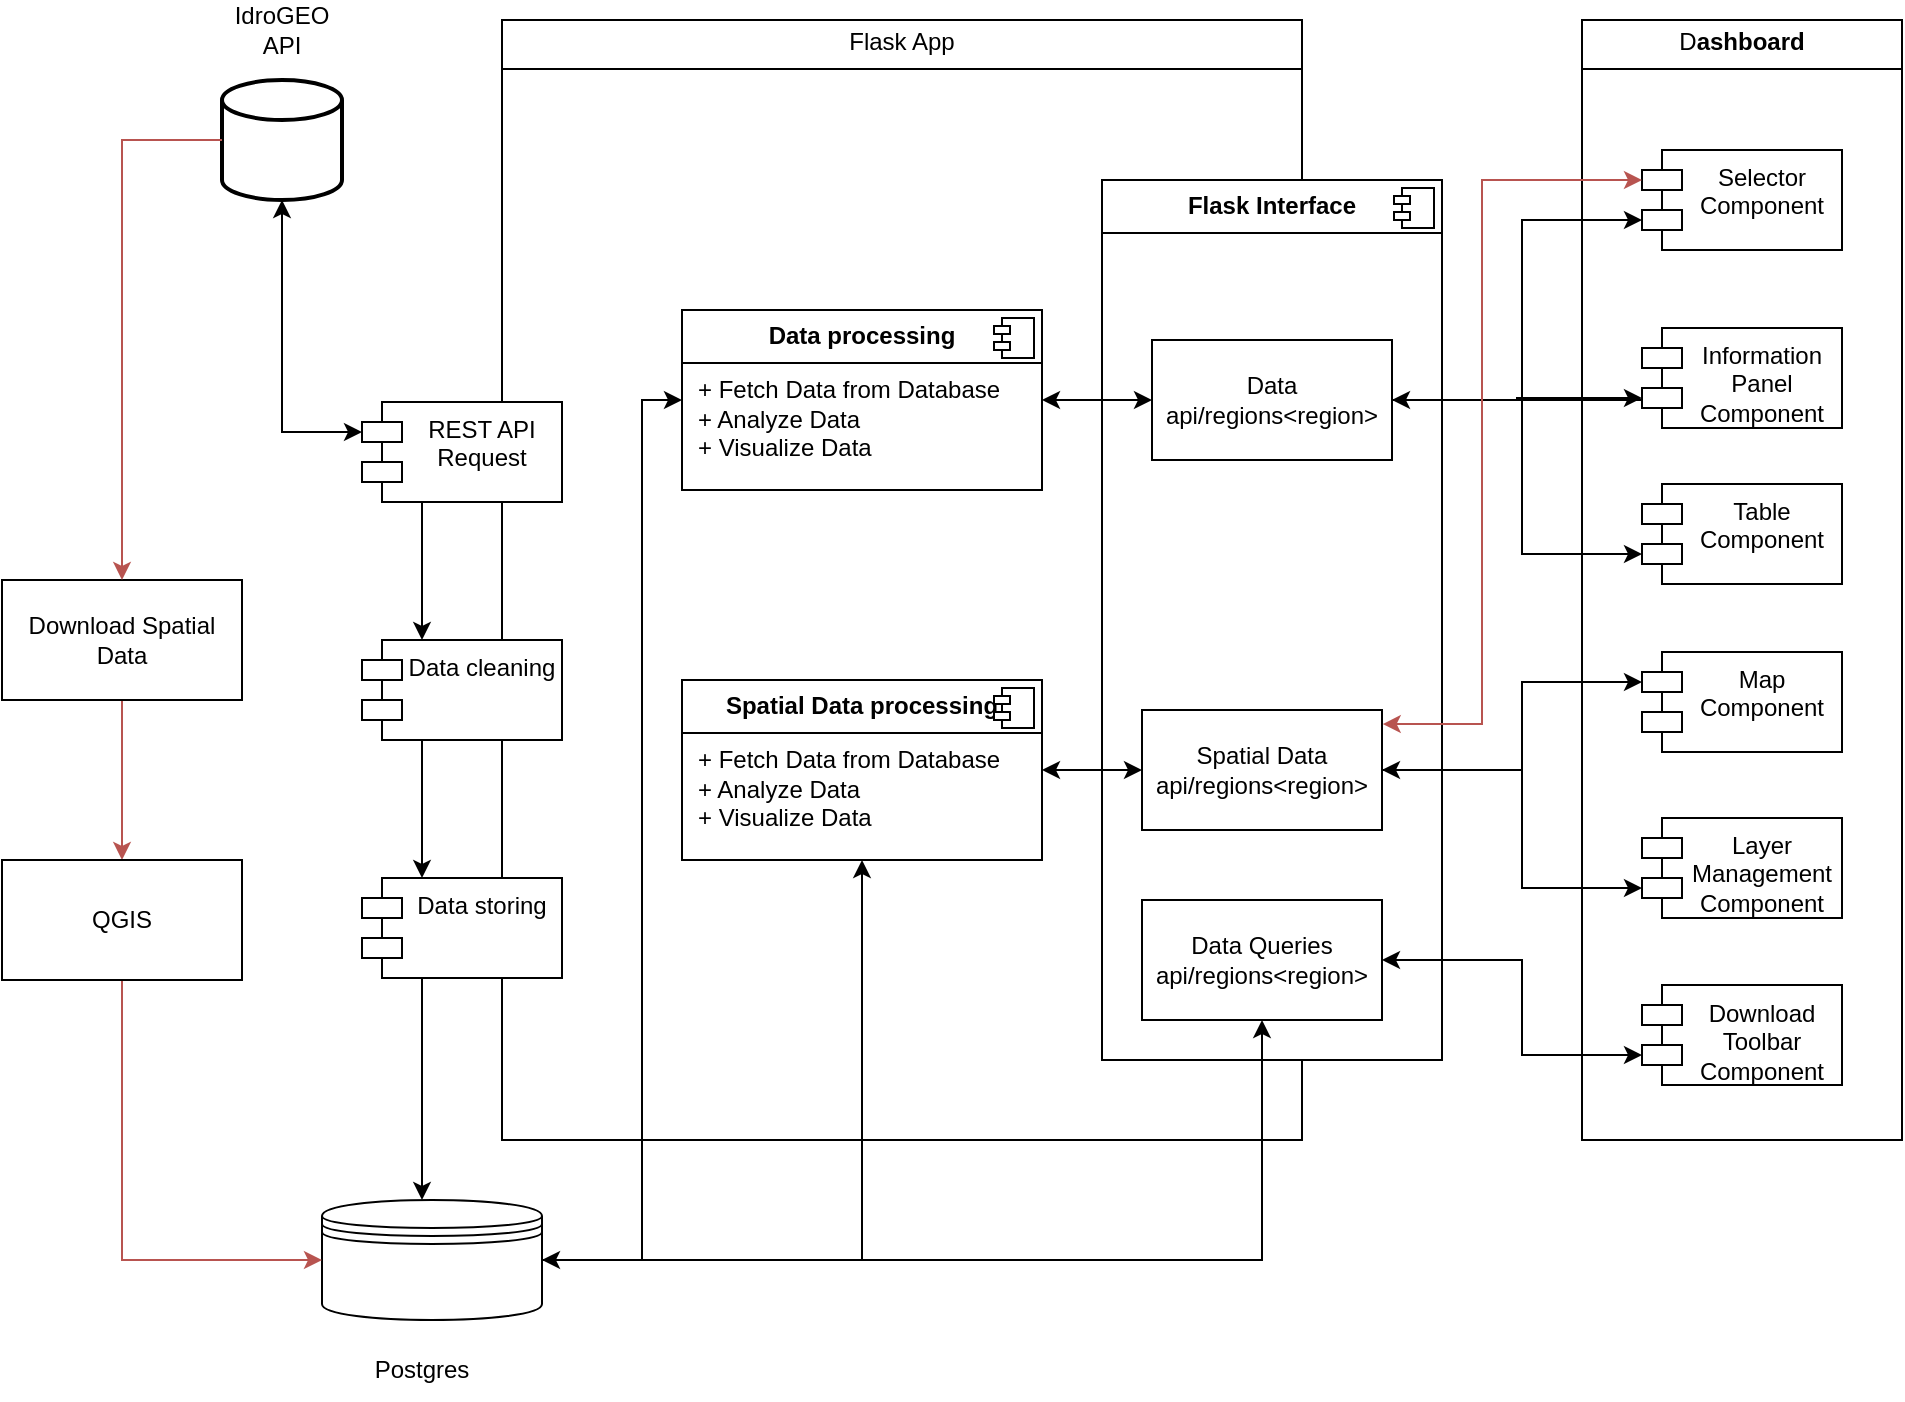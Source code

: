 <mxfile version="24.2.5" type="device">
  <diagram name="Page-1" id="a7904f86-f2b4-8e86-fa97-74104820619b">
    <mxGraphModel dx="1221" dy="717" grid="1" gridSize="10" guides="1" tooltips="1" connect="1" arrows="1" fold="1" page="1" pageScale="1" pageWidth="1100" pageHeight="850" background="none" math="0" shadow="0">
      <root>
        <mxCell id="0" />
        <mxCell id="1" parent="0" />
        <mxCell id="tvobXu7eMwczCTrJ5q9M-32" value="&lt;p style=&quot;text-align: center; margin: 4px 0px 0px;&quot;&gt;Flask App&lt;/p&gt;&lt;hr size=&quot;1&quot; style=&quot;border-style:solid;&quot;&gt;&lt;p style=&quot;margin:0px;margin-left:8px;&quot;&gt;&lt;br&gt;&lt;/p&gt;" style="verticalAlign=top;align=left;overflow=fill;html=1;whiteSpace=wrap;" parent="1" vertex="1">
          <mxGeometry x="280" y="100" width="400" height="560" as="geometry" />
        </mxCell>
        <mxCell id="tvobXu7eMwczCTrJ5q9M-31" value="&lt;p style=&quot;text-align: center; margin: 4px 0px 0px;&quot;&gt;D&lt;b style=&quot;&quot;&gt;ashboard&lt;/b&gt;&lt;/p&gt;&lt;hr size=&quot;1&quot; style=&quot;border-style:solid;&quot;&gt;&lt;p style=&quot;margin:0px;margin-left:8px;&quot;&gt;&lt;br&gt;&lt;/p&gt;" style="verticalAlign=top;align=left;overflow=fill;html=1;whiteSpace=wrap;" parent="1" vertex="1">
          <mxGeometry x="820" y="100" width="160" height="560" as="geometry" />
        </mxCell>
        <mxCell id="tvobXu7eMwczCTrJ5q9M-25" value="&lt;p style=&quot;margin:0px;margin-top:6px;text-align:center;&quot;&gt;&lt;b&gt;Flask Interface&lt;/b&gt;&lt;/p&gt;&lt;hr size=&quot;1&quot; style=&quot;border-style:solid;&quot;&gt;&lt;p style=&quot;margin:0px;margin-left:8px;&quot;&gt;&lt;br&gt;&lt;/p&gt;" style="align=left;overflow=fill;html=1;dropTarget=0;whiteSpace=wrap;" parent="1" vertex="1">
          <mxGeometry x="580" y="180" width="170" height="440" as="geometry" />
        </mxCell>
        <mxCell id="tvobXu7eMwczCTrJ5q9M-26" value="" style="shape=component;jettyWidth=8;jettyHeight=4;" parent="tvobXu7eMwczCTrJ5q9M-25" vertex="1">
          <mxGeometry x="1" width="20" height="20" relative="1" as="geometry">
            <mxPoint x="-24" y="4" as="offset" />
          </mxGeometry>
        </mxCell>
        <mxCell id="tvobXu7eMwczCTrJ5q9M-3" value="Selector Component" style="shape=module;align=left;spacingLeft=20;align=center;verticalAlign=top;whiteSpace=wrap;html=1;" parent="1" vertex="1">
          <mxGeometry x="850" y="165" width="100" height="50" as="geometry" />
        </mxCell>
        <mxCell id="tvobXu7eMwczCTrJ5q9M-56" style="edgeStyle=orthogonalEdgeStyle;rounded=0;orthogonalLoop=1;jettySize=auto;html=1;" parent="1" source="tvobXu7eMwczCTrJ5q9M-4" target="tvobXu7eMwczCTrJ5q9M-9" edge="1">
          <mxGeometry relative="1" as="geometry">
            <Array as="points">
              <mxPoint x="820" y="290" />
              <mxPoint x="820" y="290" />
            </Array>
          </mxGeometry>
        </mxCell>
        <mxCell id="tvobXu7eMwczCTrJ5q9M-4" value="Information Panel Component" style="shape=module;align=left;spacingLeft=20;align=center;verticalAlign=top;whiteSpace=wrap;html=1;" parent="1" vertex="1">
          <mxGeometry x="850" y="254" width="100" height="50" as="geometry" />
        </mxCell>
        <mxCell id="tvobXu7eMwczCTrJ5q9M-5" value="Table Component" style="shape=module;align=left;spacingLeft=20;align=center;verticalAlign=top;whiteSpace=wrap;html=1;" parent="1" vertex="1">
          <mxGeometry x="850" y="332" width="100" height="50" as="geometry" />
        </mxCell>
        <mxCell id="tvobXu7eMwczCTrJ5q9M-6" value="Map Component" style="shape=module;align=left;spacingLeft=20;align=center;verticalAlign=top;whiteSpace=wrap;html=1;" parent="1" vertex="1">
          <mxGeometry x="850" y="416" width="100" height="50" as="geometry" />
        </mxCell>
        <mxCell id="tvobXu7eMwczCTrJ5q9M-7" value="Layer Management Component" style="shape=module;align=left;spacingLeft=20;align=center;verticalAlign=top;whiteSpace=wrap;html=1;" parent="1" vertex="1">
          <mxGeometry x="850" y="499" width="100" height="50" as="geometry" />
        </mxCell>
        <mxCell id="tvobXu7eMwczCTrJ5q9M-8" value="Download Toolbar Component" style="shape=module;align=left;spacingLeft=20;align=center;verticalAlign=top;whiteSpace=wrap;html=1;" parent="1" vertex="1">
          <mxGeometry x="850" y="582.5" width="100" height="50" as="geometry" />
        </mxCell>
        <mxCell id="tvobXu7eMwczCTrJ5q9M-9" value="&lt;div&gt;Data&lt;/div&gt;&lt;div&gt;api/regions&amp;lt;region&amp;gt;&lt;/div&gt;" style="rounded=0;whiteSpace=wrap;html=1;" parent="1" vertex="1">
          <mxGeometry x="605" y="260" width="120" height="60" as="geometry" />
        </mxCell>
        <mxCell id="tvobXu7eMwczCTrJ5q9M-10" value="&lt;div&gt;Spatial Data&lt;/div&gt;&lt;div&gt;api/regions&amp;lt;region&amp;gt;&lt;/div&gt;" style="rounded=0;whiteSpace=wrap;html=1;" parent="1" vertex="1">
          <mxGeometry x="600" y="445" width="120" height="60" as="geometry" />
        </mxCell>
        <mxCell id="tvobXu7eMwczCTrJ5q9M-11" value="&lt;div&gt;Data Queries&lt;/div&gt;&lt;div&gt;api/regions&amp;lt;region&amp;gt;&lt;/div&gt;" style="rounded=0;whiteSpace=wrap;html=1;" parent="1" vertex="1">
          <mxGeometry x="600" y="540" width="120" height="60" as="geometry" />
        </mxCell>
        <mxCell id="tvobXu7eMwczCTrJ5q9M-12" value="" style="strokeWidth=2;html=1;shape=mxgraph.flowchart.database;whiteSpace=wrap;" parent="1" vertex="1">
          <mxGeometry x="140" y="130" width="60" height="60" as="geometry" />
        </mxCell>
        <mxCell id="tvobXu7eMwczCTrJ5q9M-13" value="IdroGEO API" style="text;html=1;align=center;verticalAlign=middle;whiteSpace=wrap;rounded=0;" parent="1" vertex="1">
          <mxGeometry x="140" y="90" width="60" height="30" as="geometry" />
        </mxCell>
        <mxCell id="tvobXu7eMwczCTrJ5q9M-44" style="edgeStyle=orthogonalEdgeStyle;rounded=0;orthogonalLoop=1;jettySize=auto;html=1;entryX=0;entryY=0.5;entryDx=0;entryDy=0;endArrow=classic;endFill=1;startArrow=classic;startFill=1;" parent="1" source="tvobXu7eMwczCTrJ5q9M-16" target="tvobXu7eMwczCTrJ5q9M-9" edge="1">
          <mxGeometry relative="1" as="geometry" />
        </mxCell>
        <mxCell id="tvobXu7eMwczCTrJ5q9M-16" value="&lt;p style=&quot;margin:0px;margin-top:6px;text-align:center;&quot;&gt;&lt;b&gt;Data processing&lt;/b&gt;&lt;/p&gt;&lt;hr size=&quot;1&quot; style=&quot;border-style:solid;&quot;&gt;&lt;p style=&quot;margin:0px;margin-left:8px;&quot;&gt;+ Fetch Data from Database&lt;br&gt;+ Analyze Data&lt;/p&gt;&lt;p style=&quot;margin:0px;margin-left:8px;&quot;&gt;+ Visualize Data&lt;br&gt;&lt;/p&gt;" style="align=left;overflow=fill;html=1;dropTarget=0;whiteSpace=wrap;" parent="1" vertex="1">
          <mxGeometry x="370" y="245" width="180" height="90" as="geometry" />
        </mxCell>
        <mxCell id="tvobXu7eMwczCTrJ5q9M-17" value="" style="shape=component;jettyWidth=8;jettyHeight=4;" parent="tvobXu7eMwczCTrJ5q9M-16" vertex="1">
          <mxGeometry x="1" width="20" height="20" relative="1" as="geometry">
            <mxPoint x="-24" y="4" as="offset" />
          </mxGeometry>
        </mxCell>
        <mxCell id="tvobXu7eMwczCTrJ5q9M-35" value="" style="edgeStyle=orthogonalEdgeStyle;rounded=0;orthogonalLoop=1;jettySize=auto;html=1;" parent="1" source="tvobXu7eMwczCTrJ5q9M-18" target="tvobXu7eMwczCTrJ5q9M-19" edge="1">
          <mxGeometry relative="1" as="geometry">
            <Array as="points">
              <mxPoint x="240" y="370" />
              <mxPoint x="240" y="370" />
            </Array>
          </mxGeometry>
        </mxCell>
        <mxCell id="tvobXu7eMwczCTrJ5q9M-18" value="&lt;div&gt;REST API&lt;br&gt;&lt;/div&gt;&lt;div&gt;Request&lt;/div&gt;" style="shape=module;align=left;spacingLeft=20;align=center;verticalAlign=top;whiteSpace=wrap;html=1;" parent="1" vertex="1">
          <mxGeometry x="210" y="291" width="100" height="50" as="geometry" />
        </mxCell>
        <mxCell id="tvobXu7eMwczCTrJ5q9M-36" value="" style="edgeStyle=orthogonalEdgeStyle;rounded=0;orthogonalLoop=1;jettySize=auto;html=1;" parent="1" source="tvobXu7eMwczCTrJ5q9M-19" target="tvobXu7eMwczCTrJ5q9M-20" edge="1">
          <mxGeometry relative="1" as="geometry">
            <Array as="points">
              <mxPoint x="240" y="490" />
              <mxPoint x="240" y="490" />
            </Array>
          </mxGeometry>
        </mxCell>
        <mxCell id="tvobXu7eMwczCTrJ5q9M-19" value="Data cleaning" style="shape=module;align=left;spacingLeft=20;align=center;verticalAlign=top;whiteSpace=wrap;html=1;" parent="1" vertex="1">
          <mxGeometry x="210" y="410" width="100" height="50" as="geometry" />
        </mxCell>
        <mxCell id="tvobXu7eMwczCTrJ5q9M-37" value="" style="edgeStyle=orthogonalEdgeStyle;rounded=0;orthogonalLoop=1;jettySize=auto;html=1;" parent="1" source="tvobXu7eMwczCTrJ5q9M-20" target="tvobXu7eMwczCTrJ5q9M-21" edge="1">
          <mxGeometry relative="1" as="geometry">
            <Array as="points">
              <mxPoint x="240" y="620" />
              <mxPoint x="240" y="620" />
            </Array>
          </mxGeometry>
        </mxCell>
        <mxCell id="tvobXu7eMwczCTrJ5q9M-20" value="Data storing" style="shape=module;align=left;spacingLeft=20;align=center;verticalAlign=top;whiteSpace=wrap;html=1;" parent="1" vertex="1">
          <mxGeometry x="210" y="529" width="100" height="50" as="geometry" />
        </mxCell>
        <mxCell id="tvobXu7eMwczCTrJ5q9M-40" style="edgeStyle=orthogonalEdgeStyle;rounded=0;orthogonalLoop=1;jettySize=auto;html=1;" parent="1" source="tvobXu7eMwczCTrJ5q9M-21" target="tvobXu7eMwczCTrJ5q9M-23" edge="1">
          <mxGeometry relative="1" as="geometry" />
        </mxCell>
        <mxCell id="tvobXu7eMwczCTrJ5q9M-41" style="edgeStyle=orthogonalEdgeStyle;rounded=0;orthogonalLoop=1;jettySize=auto;html=1;entryX=0;entryY=0.5;entryDx=0;entryDy=0;" parent="1" source="tvobXu7eMwczCTrJ5q9M-21" target="tvobXu7eMwczCTrJ5q9M-16" edge="1">
          <mxGeometry relative="1" as="geometry">
            <Array as="points">
              <mxPoint x="350" y="720" />
              <mxPoint x="350" y="290" />
            </Array>
          </mxGeometry>
        </mxCell>
        <mxCell id="tvobXu7eMwczCTrJ5q9M-42" style="edgeStyle=orthogonalEdgeStyle;rounded=0;orthogonalLoop=1;jettySize=auto;html=1;entryX=0.5;entryY=1;entryDx=0;entryDy=0;startArrow=classic;startFill=1;" parent="1" source="tvobXu7eMwczCTrJ5q9M-21" target="tvobXu7eMwczCTrJ5q9M-11" edge="1">
          <mxGeometry relative="1" as="geometry" />
        </mxCell>
        <mxCell id="tvobXu7eMwczCTrJ5q9M-21" value="" style="shape=datastore;whiteSpace=wrap;html=1;" parent="1" vertex="1">
          <mxGeometry x="190" y="690" width="110" height="60" as="geometry" />
        </mxCell>
        <mxCell id="tvobXu7eMwczCTrJ5q9M-22" value="Postgres" style="text;html=1;align=center;verticalAlign=middle;whiteSpace=wrap;rounded=0;" parent="1" vertex="1">
          <mxGeometry x="210" y="760" width="60" height="30" as="geometry" />
        </mxCell>
        <mxCell id="tvobXu7eMwczCTrJ5q9M-45" style="edgeStyle=orthogonalEdgeStyle;rounded=0;orthogonalLoop=1;jettySize=auto;html=1;entryX=0;entryY=0.5;entryDx=0;entryDy=0;startArrow=classic;startFill=1;" parent="1" source="tvobXu7eMwczCTrJ5q9M-23" target="tvobXu7eMwczCTrJ5q9M-10" edge="1">
          <mxGeometry relative="1" as="geometry" />
        </mxCell>
        <mxCell id="tvobXu7eMwczCTrJ5q9M-23" value="&lt;p style=&quot;text-align: center; margin: 6px 0px 0px;&quot;&gt;&lt;span style=&quot;background-color: initial; text-align: left;&quot;&gt;&lt;b&gt;Spatial&amp;nbsp;&lt;/b&gt;&lt;/span&gt;&lt;b&gt;Data processing&lt;/b&gt;&lt;/p&gt;&lt;hr size=&quot;1&quot; style=&quot;border-style:solid;&quot;&gt;&lt;p style=&quot;margin:0px;margin-left:8px;&quot;&gt;+ Fetch Data from Database&lt;br&gt;+ Analyze Data&lt;/p&gt;&lt;p style=&quot;margin:0px;margin-left:8px;&quot;&gt;+ Visualize Data&lt;br&gt;&lt;/p&gt;" style="align=left;overflow=fill;html=1;dropTarget=0;whiteSpace=wrap;" parent="1" vertex="1">
          <mxGeometry x="370" y="430" width="180" height="90" as="geometry" />
        </mxCell>
        <mxCell id="tvobXu7eMwczCTrJ5q9M-24" value="" style="shape=component;jettyWidth=8;jettyHeight=4;" parent="tvobXu7eMwczCTrJ5q9M-23" vertex="1">
          <mxGeometry x="1" width="20" height="20" relative="1" as="geometry">
            <mxPoint x="-24" y="4" as="offset" />
          </mxGeometry>
        </mxCell>
        <mxCell id="tvobXu7eMwczCTrJ5q9M-38" style="edgeStyle=orthogonalEdgeStyle;rounded=0;orthogonalLoop=1;jettySize=auto;html=1;entryX=0;entryY=0;entryDx=0;entryDy=15;entryPerimeter=0;startArrow=classic;startFill=1;" parent="1" source="tvobXu7eMwczCTrJ5q9M-12" target="tvobXu7eMwczCTrJ5q9M-18" edge="1">
          <mxGeometry relative="1" as="geometry">
            <Array as="points">
              <mxPoint x="170" y="306" />
            </Array>
          </mxGeometry>
        </mxCell>
        <mxCell id="tvobXu7eMwczCTrJ5q9M-47" style="edgeStyle=orthogonalEdgeStyle;rounded=0;orthogonalLoop=1;jettySize=auto;html=1;entryX=0;entryY=0;entryDx=0;entryDy=35;entryPerimeter=0;" parent="1" source="tvobXu7eMwczCTrJ5q9M-9" target="tvobXu7eMwczCTrJ5q9M-3" edge="1">
          <mxGeometry relative="1" as="geometry">
            <Array as="points">
              <mxPoint x="790" y="290" />
              <mxPoint x="790" y="200" />
            </Array>
          </mxGeometry>
        </mxCell>
        <mxCell id="tvobXu7eMwczCTrJ5q9M-49" style="edgeStyle=orthogonalEdgeStyle;rounded=0;orthogonalLoop=1;jettySize=auto;html=1;entryX=0;entryY=0;entryDx=0;entryDy=35;entryPerimeter=0;" parent="1" source="tvobXu7eMwczCTrJ5q9M-9" target="tvobXu7eMwczCTrJ5q9M-5" edge="1">
          <mxGeometry relative="1" as="geometry">
            <Array as="points">
              <mxPoint x="790" y="290" />
              <mxPoint x="790" y="367" />
            </Array>
          </mxGeometry>
        </mxCell>
        <mxCell id="tvobXu7eMwczCTrJ5q9M-50" style="edgeStyle=orthogonalEdgeStyle;rounded=0;orthogonalLoop=1;jettySize=auto;html=1;entryX=0;entryY=0;entryDx=0;entryDy=15;entryPerimeter=0;" parent="1" source="tvobXu7eMwczCTrJ5q9M-10" target="tvobXu7eMwczCTrJ5q9M-6" edge="1">
          <mxGeometry relative="1" as="geometry">
            <Array as="points">
              <mxPoint x="790" y="475" />
              <mxPoint x="790" y="431" />
            </Array>
          </mxGeometry>
        </mxCell>
        <mxCell id="tvobXu7eMwczCTrJ5q9M-51" style="edgeStyle=orthogonalEdgeStyle;rounded=0;orthogonalLoop=1;jettySize=auto;html=1;exitX=0;exitY=0;exitDx=0;exitDy=35;exitPerimeter=0;startArrow=classic;startFill=1;" parent="1" source="tvobXu7eMwczCTrJ5q9M-7" target="tvobXu7eMwczCTrJ5q9M-10" edge="1">
          <mxGeometry relative="1" as="geometry">
            <Array as="points">
              <mxPoint x="790" y="534" />
              <mxPoint x="790" y="475" />
            </Array>
          </mxGeometry>
        </mxCell>
        <mxCell id="tvobXu7eMwczCTrJ5q9M-52" style="edgeStyle=orthogonalEdgeStyle;rounded=0;orthogonalLoop=1;jettySize=auto;html=1;entryX=0;entryY=0;entryDx=0;entryDy=35;entryPerimeter=0;" parent="1" source="tvobXu7eMwczCTrJ5q9M-9" target="tvobXu7eMwczCTrJ5q9M-4" edge="1">
          <mxGeometry relative="1" as="geometry" />
        </mxCell>
        <mxCell id="tvobXu7eMwczCTrJ5q9M-55" style="edgeStyle=orthogonalEdgeStyle;rounded=0;orthogonalLoop=1;jettySize=auto;html=1;entryX=0;entryY=0;entryDx=0;entryDy=35;entryPerimeter=0;startArrow=classic;startFill=1;" parent="1" source="tvobXu7eMwczCTrJ5q9M-11" target="tvobXu7eMwczCTrJ5q9M-8" edge="1">
          <mxGeometry relative="1" as="geometry">
            <Array as="points">
              <mxPoint x="790" y="570" />
              <mxPoint x="790" y="617" />
            </Array>
          </mxGeometry>
        </mxCell>
        <mxCell id="brj_XuzgNIkTWuv4VV3e-1" style="edgeStyle=orthogonalEdgeStyle;rounded=0;orthogonalLoop=1;jettySize=auto;html=1;entryX=1.003;entryY=0.117;entryDx=0;entryDy=0;entryPerimeter=0;startArrow=classic;startFill=1;fillColor=#f8cecc;strokeColor=#b85450;" parent="1" source="tvobXu7eMwczCTrJ5q9M-3" target="tvobXu7eMwczCTrJ5q9M-10" edge="1">
          <mxGeometry relative="1" as="geometry">
            <Array as="points">
              <mxPoint x="770" y="180" />
              <mxPoint x="770" y="452" />
            </Array>
          </mxGeometry>
        </mxCell>
        <mxCell id="EEy9rfsXYIVc3dlVxorz-6" style="edgeStyle=orthogonalEdgeStyle;rounded=0;orthogonalLoop=1;jettySize=auto;html=1;entryX=0.5;entryY=0;entryDx=0;entryDy=0;fillColor=#f8cecc;strokeColor=#b85450;" edge="1" parent="1" source="EEy9rfsXYIVc3dlVxorz-1" target="EEy9rfsXYIVc3dlVxorz-2">
          <mxGeometry relative="1" as="geometry" />
        </mxCell>
        <mxCell id="EEy9rfsXYIVc3dlVxorz-1" value="&lt;div&gt;Download Spatial Data&lt;/div&gt;" style="rounded=0;whiteSpace=wrap;html=1;" vertex="1" parent="1">
          <mxGeometry x="30" y="380" width="120" height="60" as="geometry" />
        </mxCell>
        <mxCell id="EEy9rfsXYIVc3dlVxorz-7" style="edgeStyle=orthogonalEdgeStyle;rounded=0;orthogonalLoop=1;jettySize=auto;html=1;entryX=0;entryY=0.5;entryDx=0;entryDy=0;fillColor=#f8cecc;strokeColor=#b85450;" edge="1" parent="1" source="EEy9rfsXYIVc3dlVxorz-2" target="tvobXu7eMwczCTrJ5q9M-21">
          <mxGeometry relative="1" as="geometry">
            <Array as="points">
              <mxPoint x="90" y="720" />
            </Array>
          </mxGeometry>
        </mxCell>
        <mxCell id="EEy9rfsXYIVc3dlVxorz-2" value="QGIS" style="rounded=0;whiteSpace=wrap;html=1;" vertex="1" parent="1">
          <mxGeometry x="30" y="520" width="120" height="60" as="geometry" />
        </mxCell>
        <mxCell id="EEy9rfsXYIVc3dlVxorz-4" style="edgeStyle=orthogonalEdgeStyle;rounded=0;orthogonalLoop=1;jettySize=auto;html=1;entryX=0;entryY=0.5;entryDx=0;entryDy=0;entryPerimeter=0;startArrow=classic;startFill=1;endArrow=none;endFill=0;fillColor=#f8cecc;strokeColor=#b85450;" edge="1" parent="1" source="EEy9rfsXYIVc3dlVxorz-1" target="tvobXu7eMwczCTrJ5q9M-12">
          <mxGeometry relative="1" as="geometry" />
        </mxCell>
      </root>
    </mxGraphModel>
  </diagram>
</mxfile>
